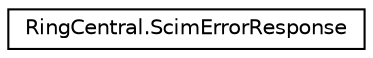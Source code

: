 digraph "Graphical Class Hierarchy"
{
 // LATEX_PDF_SIZE
  edge [fontname="Helvetica",fontsize="10",labelfontname="Helvetica",labelfontsize="10"];
  node [fontname="Helvetica",fontsize="10",shape=record];
  rankdir="LR";
  Node0 [label="RingCentral.ScimErrorResponse",height=0.2,width=0.4,color="black", fillcolor="white", style="filled",URL="$classRingCentral_1_1ScimErrorResponse.html",tooltip=" "];
}

